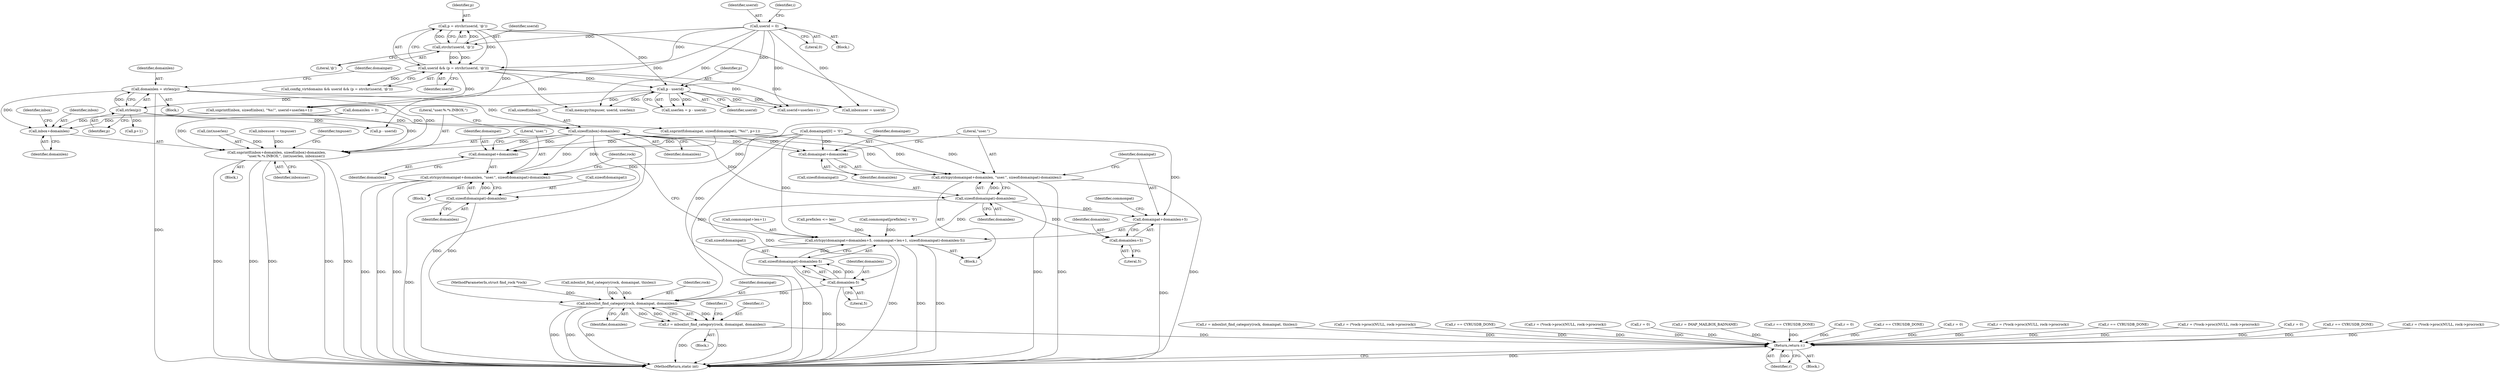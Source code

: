 digraph "0_cyrus-imapd_6bd33275368edfa71ae117de895488584678ac79@API" {
"1000223" [label="(Call,domainlen = strlen(p))"];
"1000225" [label="(Call,strlen(p))"];
"1000220" [label="(Call,p - userid)"];
"1000212" [label="(Call,p = strchr(userid, '@'))"];
"1000214" [label="(Call,strchr(userid, '@'))"];
"1000186" [label="(Call,userid = 0)"];
"1000210" [label="(Call,userid && (p = strchr(userid, '@')))"];
"1000301" [label="(Call,snprintf(inbox+domainlen, sizeof(inbox)-domainlen,\n                 \"user.%.*s.INBOX.\", (int)userlen, inboxuser))"];
"1000302" [label="(Call,inbox+domainlen)"];
"1000305" [label="(Call,sizeof(inbox)-domainlen)"];
"1000630" [label="(Call,strlcpy(domainpat+domainlen, \"user.\", sizeof(domainpat)-domainlen))"];
"1000631" [label="(Call,domainpat+domainlen)"];
"1000635" [label="(Call,sizeof(domainpat)-domainlen)"];
"1000724" [label="(Call,mboxlist_find_category(rock, domainpat, domainlen))"];
"1000722" [label="(Call,r = mboxlist_find_category(rock, domainpat, domainlen))"];
"1000770" [label="(Return,return r;)"];
"1000641" [label="(Call,strlcpy(domainpat+domainlen, \"user.\", sizeof(domainpat)-domainlen))"];
"1000642" [label="(Call,domainpat+domainlen)"];
"1000646" [label="(Call,sizeof(domainpat)-domainlen)"];
"1000650" [label="(Call,strlcpy(domainpat+domainlen+5, commonpat+len+1, sizeof(domainpat)-domainlen-5))"];
"1000651" [label="(Call,domainpat+domainlen+5)"];
"1000653" [label="(Call,domainlen+5)"];
"1000664" [label="(Call,domainlen-5)"];
"1000661" [label="(Call,sizeof(domainpat)-domainlen-5)"];
"1000191" [label="(Identifier,i)"];
"1000217" [label="(Block,)"];
"1000641" [label="(Call,strlcpy(domainpat+domainlen, \"user.\", sizeof(domainpat)-domainlen))"];
"1000343" [label="(Call,r = IMAP_MAILBOX_BADNAME)"];
"1000255" [label="(Call,userid+userlen+1)"];
"1000650" [label="(Call,strlcpy(domainpat+domainlen+5, commonpat+len+1, sizeof(domainpat)-domainlen-5))"];
"1000304" [label="(Identifier,domainlen)"];
"1000228" [label="(Identifier,domainpat)"];
"1000261" [label="(Call,inboxuser = userid)"];
"1000610" [label="(Call,r == CYRUSDB_DONE)"];
"1000645" [label="(Literal,\"user.\")"];
"1000636" [label="(Call,sizeof(domainpat))"];
"1000640" [label="(Block,)"];
"1000726" [label="(Identifier,domainpat)"];
"1000613" [label="(Call,r = 0)"];
"1000497" [label="(Call,r == CYRUSDB_DONE)"];
"1000313" [label="(Identifier,inboxuser)"];
"1000633" [label="(Identifier,domainlen)"];
"1000213" [label="(Identifier,p)"];
"1000227" [label="(Call,snprintf(domainpat, sizeof(domainpat), \"%s!\", p+1))"];
"1000642" [label="(Call,domainpat+domainlen)"];
"1000656" [label="(Call,commonpat+len+1)"];
"1000651" [label="(Call,domainpat+domainlen+5)"];
"1000772" [label="(MethodReturn,static int)"];
"1000315" [label="(Identifier,tmpuser)"];
"1000216" [label="(Literal,'@')"];
"1000666" [label="(Literal,5)"];
"1000626" [label="(Call,prefixlen <= len)"];
"1000723" [label="(Identifier,r)"];
"1000655" [label="(Literal,5)"];
"1000306" [label="(Call,sizeof(inbox))"];
"1000649" [label="(Identifier,domainlen)"];
"1000224" [label="(Identifier,domainlen)"];
"1000277" [label="(Call,p - userid)"];
"1000188" [label="(Literal,0)"];
"1000653" [label="(Call,domainlen+5)"];
"1000541" [label="(Call,r = 0)"];
"1000226" [label="(Identifier,p)"];
"1000185" [label="(Block,)"];
"1000548" [label="(Call,r = (*rock->proc)(NULL, rock->procrock))"];
"1000652" [label="(Identifier,domainpat)"];
"1000646" [label="(Call,sizeof(domainpat)-domainlen)"];
"1000403" [label="(Call,commonpat[prefixlen] = '\0')"];
"1000632" [label="(Identifier,domainpat)"];
"1000662" [label="(Call,sizeof(domainpat))"];
"1000208" [label="(Call,config_virtdomains && userid && (p = strchr(userid, '@')))"];
"1000727" [label="(Identifier,domainlen)"];
"1000215" [label="(Identifier,userid)"];
"1000305" [label="(Call,sizeof(inbox)-domainlen)"];
"1000634" [label="(Literal,\"user.\")"];
"1000664" [label="(Call,domainlen-5)"];
"1000212" [label="(Call,p = strchr(userid, '@'))"];
"1000225" [label="(Call,strlen(p))"];
"1000669" [label="(Identifier,rock)"];
"1000302" [label="(Call,inbox+domainlen)"];
"1000538" [label="(Call,r == CYRUSDB_DONE)"];
"1000638" [label="(Identifier,domainlen)"];
"1000771" [label="(Identifier,r)"];
"1000712" [label="(Call,r = (*rock->proc)(NULL, rock->procrock))"];
"1000223" [label="(Call,domainlen = strlen(p))"];
"1000218" [label="(Call,userlen = p - userid)"];
"1000635" [label="(Call,sizeof(domainpat)-domainlen)"];
"1000468" [label="(Call,r = 0)"];
"1000303" [label="(Identifier,inbox)"];
"1000722" [label="(Call,r = mboxlist_find_category(rock, domainpat, domainlen))"];
"1000629" [label="(Block,)"];
"1000250" [label="(Call,snprintf(inbox, sizeof(inbox), \"%s!\", userid+userlen+1))"];
"1000310" [label="(Call,(int)userlen)"];
"1000580" [label="(Call,r == CYRUSDB_DONE)"];
"1000214" [label="(Call,strchr(userid, '@'))"];
"1000241" [label="(Block,)"];
"1000221" [label="(Identifier,p)"];
"1000129" [label="(MethodParameterIn,struct find_rock *rock)"];
"1000187" [label="(Identifier,userid)"];
"1000211" [label="(Identifier,userid)"];
"1000309" [label="(Literal,\"user.%.*s.INBOX.\")"];
"1000694" [label="(Call,mboxlist_find_category(rock, domainpat, thislen))"];
"1000630" [label="(Call,strlcpy(domainpat+domainlen, \"user.\", sizeof(domainpat)-domainlen))"];
"1000301" [label="(Call,snprintf(inbox+domainlen, sizeof(inbox)-domainlen,\n                 \"user.%.*s.INBOX.\", (int)userlen, inboxuser))"];
"1000307" [label="(Identifier,inbox)"];
"1000665" [label="(Identifier,domainlen)"];
"1000682" [label="(Call,r = (*rock->proc)(NULL, rock->procrock))"];
"1000725" [label="(Identifier,rock)"];
"1000692" [label="(Call,r = mboxlist_find_category(rock, domainpat, thislen))"];
"1000186" [label="(Call,userid = 0)"];
"1000729" [label="(Identifier,r)"];
"1000232" [label="(Call,p+1)"];
"1000654" [label="(Identifier,domainlen)"];
"1000210" [label="(Call,userid && (p = strchr(userid, '@')))"];
"1000506" [label="(Call,r = (*rock->proc)(NULL, rock->procrock))"];
"1000465" [label="(Call,r == CYRUSDB_DONE)"];
"1000657" [label="(Identifier,commonpat)"];
"1000236" [label="(Call,domainpat[0] = '\0')"];
"1000157" [label="(Call,domainlen = 0)"];
"1000647" [label="(Call,sizeof(domainpat))"];
"1000269" [label="(Call,memcpy(tmpuser, userid, userlen))"];
"1000644" [label="(Identifier,domainlen)"];
"1000220" [label="(Call,p - userid)"];
"1000298" [label="(Call,inboxuser = tmpuser)"];
"1000770" [label="(Return,return r;)"];
"1000643" [label="(Identifier,domainpat)"];
"1000731" [label="(Call,r = (*rock->proc)(NULL, rock->procrock))"];
"1000661" [label="(Call,sizeof(domainpat)-domainlen-5)"];
"1000706" [label="(Block,)"];
"1000724" [label="(Call,mboxlist_find_category(rock, domainpat, domainlen))"];
"1000308" [label="(Identifier,domainlen)"];
"1000500" [label="(Call,r = 0)"];
"1000222" [label="(Identifier,userid)"];
"1000631" [label="(Call,domainpat+domainlen)"];
"1000131" [label="(Block,)"];
"1000223" -> "1000217"  [label="AST: "];
"1000223" -> "1000225"  [label="CFG: "];
"1000224" -> "1000223"  [label="AST: "];
"1000225" -> "1000223"  [label="AST: "];
"1000228" -> "1000223"  [label="CFG: "];
"1000223" -> "1000772"  [label="DDG: "];
"1000225" -> "1000223"  [label="DDG: "];
"1000223" -> "1000301"  [label="DDG: "];
"1000223" -> "1000302"  [label="DDG: "];
"1000223" -> "1000305"  [label="DDG: "];
"1000225" -> "1000226"  [label="CFG: "];
"1000226" -> "1000225"  [label="AST: "];
"1000220" -> "1000225"  [label="DDG: "];
"1000225" -> "1000227"  [label="DDG: "];
"1000225" -> "1000232"  [label="DDG: "];
"1000225" -> "1000277"  [label="DDG: "];
"1000220" -> "1000218"  [label="AST: "];
"1000220" -> "1000222"  [label="CFG: "];
"1000221" -> "1000220"  [label="AST: "];
"1000222" -> "1000220"  [label="AST: "];
"1000218" -> "1000220"  [label="CFG: "];
"1000220" -> "1000218"  [label="DDG: "];
"1000220" -> "1000218"  [label="DDG: "];
"1000212" -> "1000220"  [label="DDG: "];
"1000186" -> "1000220"  [label="DDG: "];
"1000210" -> "1000220"  [label="DDG: "];
"1000220" -> "1000250"  [label="DDG: "];
"1000220" -> "1000255"  [label="DDG: "];
"1000220" -> "1000261"  [label="DDG: "];
"1000220" -> "1000269"  [label="DDG: "];
"1000212" -> "1000210"  [label="AST: "];
"1000212" -> "1000214"  [label="CFG: "];
"1000213" -> "1000212"  [label="AST: "];
"1000214" -> "1000212"  [label="AST: "];
"1000210" -> "1000212"  [label="CFG: "];
"1000212" -> "1000772"  [label="DDG: "];
"1000212" -> "1000210"  [label="DDG: "];
"1000214" -> "1000212"  [label="DDG: "];
"1000214" -> "1000212"  [label="DDG: "];
"1000212" -> "1000277"  [label="DDG: "];
"1000214" -> "1000216"  [label="CFG: "];
"1000215" -> "1000214"  [label="AST: "];
"1000216" -> "1000214"  [label="AST: "];
"1000214" -> "1000210"  [label="DDG: "];
"1000214" -> "1000210"  [label="DDG: "];
"1000186" -> "1000214"  [label="DDG: "];
"1000186" -> "1000185"  [label="AST: "];
"1000186" -> "1000188"  [label="CFG: "];
"1000187" -> "1000186"  [label="AST: "];
"1000188" -> "1000186"  [label="AST: "];
"1000191" -> "1000186"  [label="CFG: "];
"1000186" -> "1000210"  [label="DDG: "];
"1000186" -> "1000250"  [label="DDG: "];
"1000186" -> "1000255"  [label="DDG: "];
"1000186" -> "1000261"  [label="DDG: "];
"1000186" -> "1000269"  [label="DDG: "];
"1000210" -> "1000208"  [label="AST: "];
"1000210" -> "1000211"  [label="CFG: "];
"1000211" -> "1000210"  [label="AST: "];
"1000208" -> "1000210"  [label="CFG: "];
"1000210" -> "1000208"  [label="DDG: "];
"1000210" -> "1000250"  [label="DDG: "];
"1000210" -> "1000255"  [label="DDG: "];
"1000210" -> "1000261"  [label="DDG: "];
"1000210" -> "1000269"  [label="DDG: "];
"1000301" -> "1000241"  [label="AST: "];
"1000301" -> "1000313"  [label="CFG: "];
"1000302" -> "1000301"  [label="AST: "];
"1000305" -> "1000301"  [label="AST: "];
"1000309" -> "1000301"  [label="AST: "];
"1000310" -> "1000301"  [label="AST: "];
"1000313" -> "1000301"  [label="AST: "];
"1000315" -> "1000301"  [label="CFG: "];
"1000301" -> "1000772"  [label="DDG: "];
"1000301" -> "1000772"  [label="DDG: "];
"1000301" -> "1000772"  [label="DDG: "];
"1000301" -> "1000772"  [label="DDG: "];
"1000301" -> "1000772"  [label="DDG: "];
"1000250" -> "1000301"  [label="DDG: "];
"1000157" -> "1000301"  [label="DDG: "];
"1000305" -> "1000301"  [label="DDG: "];
"1000310" -> "1000301"  [label="DDG: "];
"1000298" -> "1000301"  [label="DDG: "];
"1000302" -> "1000304"  [label="CFG: "];
"1000303" -> "1000302"  [label="AST: "];
"1000304" -> "1000302"  [label="AST: "];
"1000307" -> "1000302"  [label="CFG: "];
"1000250" -> "1000302"  [label="DDG: "];
"1000157" -> "1000302"  [label="DDG: "];
"1000305" -> "1000308"  [label="CFG: "];
"1000306" -> "1000305"  [label="AST: "];
"1000308" -> "1000305"  [label="AST: "];
"1000309" -> "1000305"  [label="CFG: "];
"1000305" -> "1000772"  [label="DDG: "];
"1000157" -> "1000305"  [label="DDG: "];
"1000305" -> "1000630"  [label="DDG: "];
"1000305" -> "1000631"  [label="DDG: "];
"1000305" -> "1000635"  [label="DDG: "];
"1000305" -> "1000641"  [label="DDG: "];
"1000305" -> "1000642"  [label="DDG: "];
"1000305" -> "1000646"  [label="DDG: "];
"1000630" -> "1000629"  [label="AST: "];
"1000630" -> "1000635"  [label="CFG: "];
"1000631" -> "1000630"  [label="AST: "];
"1000634" -> "1000630"  [label="AST: "];
"1000635" -> "1000630"  [label="AST: "];
"1000669" -> "1000630"  [label="CFG: "];
"1000630" -> "1000772"  [label="DDG: "];
"1000630" -> "1000772"  [label="DDG: "];
"1000630" -> "1000772"  [label="DDG: "];
"1000236" -> "1000630"  [label="DDG: "];
"1000227" -> "1000630"  [label="DDG: "];
"1000635" -> "1000630"  [label="DDG: "];
"1000631" -> "1000633"  [label="CFG: "];
"1000632" -> "1000631"  [label="AST: "];
"1000633" -> "1000631"  [label="AST: "];
"1000634" -> "1000631"  [label="CFG: "];
"1000236" -> "1000631"  [label="DDG: "];
"1000227" -> "1000631"  [label="DDG: "];
"1000635" -> "1000638"  [label="CFG: "];
"1000636" -> "1000635"  [label="AST: "];
"1000638" -> "1000635"  [label="AST: "];
"1000635" -> "1000772"  [label="DDG: "];
"1000635" -> "1000724"  [label="DDG: "];
"1000724" -> "1000722"  [label="AST: "];
"1000724" -> "1000727"  [label="CFG: "];
"1000725" -> "1000724"  [label="AST: "];
"1000726" -> "1000724"  [label="AST: "];
"1000727" -> "1000724"  [label="AST: "];
"1000722" -> "1000724"  [label="CFG: "];
"1000724" -> "1000772"  [label="DDG: "];
"1000724" -> "1000772"  [label="DDG: "];
"1000724" -> "1000772"  [label="DDG: "];
"1000724" -> "1000722"  [label="DDG: "];
"1000724" -> "1000722"  [label="DDG: "];
"1000724" -> "1000722"  [label="DDG: "];
"1000694" -> "1000724"  [label="DDG: "];
"1000694" -> "1000724"  [label="DDG: "];
"1000129" -> "1000724"  [label="DDG: "];
"1000236" -> "1000724"  [label="DDG: "];
"1000664" -> "1000724"  [label="DDG: "];
"1000722" -> "1000706"  [label="AST: "];
"1000723" -> "1000722"  [label="AST: "];
"1000729" -> "1000722"  [label="CFG: "];
"1000722" -> "1000772"  [label="DDG: "];
"1000722" -> "1000772"  [label="DDG: "];
"1000722" -> "1000770"  [label="DDG: "];
"1000770" -> "1000131"  [label="AST: "];
"1000770" -> "1000771"  [label="CFG: "];
"1000771" -> "1000770"  [label="AST: "];
"1000772" -> "1000770"  [label="CFG: "];
"1000770" -> "1000772"  [label="DDG: "];
"1000771" -> "1000770"  [label="DDG: "];
"1000613" -> "1000770"  [label="DDG: "];
"1000692" -> "1000770"  [label="DDG: "];
"1000343" -> "1000770"  [label="DDG: "];
"1000497" -> "1000770"  [label="DDG: "];
"1000610" -> "1000770"  [label="DDG: "];
"1000468" -> "1000770"  [label="DDG: "];
"1000580" -> "1000770"  [label="DDG: "];
"1000538" -> "1000770"  [label="DDG: "];
"1000548" -> "1000770"  [label="DDG: "];
"1000465" -> "1000770"  [label="DDG: "];
"1000506" -> "1000770"  [label="DDG: "];
"1000682" -> "1000770"  [label="DDG: "];
"1000541" -> "1000770"  [label="DDG: "];
"1000500" -> "1000770"  [label="DDG: "];
"1000712" -> "1000770"  [label="DDG: "];
"1000731" -> "1000770"  [label="DDG: "];
"1000641" -> "1000640"  [label="AST: "];
"1000641" -> "1000646"  [label="CFG: "];
"1000642" -> "1000641"  [label="AST: "];
"1000645" -> "1000641"  [label="AST: "];
"1000646" -> "1000641"  [label="AST: "];
"1000652" -> "1000641"  [label="CFG: "];
"1000641" -> "1000772"  [label="DDG: "];
"1000641" -> "1000772"  [label="DDG: "];
"1000641" -> "1000772"  [label="DDG: "];
"1000236" -> "1000641"  [label="DDG: "];
"1000227" -> "1000641"  [label="DDG: "];
"1000646" -> "1000641"  [label="DDG: "];
"1000642" -> "1000644"  [label="CFG: "];
"1000643" -> "1000642"  [label="AST: "];
"1000644" -> "1000642"  [label="AST: "];
"1000645" -> "1000642"  [label="CFG: "];
"1000236" -> "1000642"  [label="DDG: "];
"1000227" -> "1000642"  [label="DDG: "];
"1000646" -> "1000649"  [label="CFG: "];
"1000647" -> "1000646"  [label="AST: "];
"1000649" -> "1000646"  [label="AST: "];
"1000646" -> "1000650"  [label="DDG: "];
"1000646" -> "1000651"  [label="DDG: "];
"1000646" -> "1000653"  [label="DDG: "];
"1000646" -> "1000664"  [label="DDG: "];
"1000650" -> "1000640"  [label="AST: "];
"1000650" -> "1000661"  [label="CFG: "];
"1000651" -> "1000650"  [label="AST: "];
"1000656" -> "1000650"  [label="AST: "];
"1000661" -> "1000650"  [label="AST: "];
"1000669" -> "1000650"  [label="CFG: "];
"1000650" -> "1000772"  [label="DDG: "];
"1000650" -> "1000772"  [label="DDG: "];
"1000650" -> "1000772"  [label="DDG: "];
"1000650" -> "1000772"  [label="DDG: "];
"1000236" -> "1000650"  [label="DDG: "];
"1000403" -> "1000650"  [label="DDG: "];
"1000626" -> "1000650"  [label="DDG: "];
"1000661" -> "1000650"  [label="DDG: "];
"1000651" -> "1000653"  [label="CFG: "];
"1000652" -> "1000651"  [label="AST: "];
"1000653" -> "1000651"  [label="AST: "];
"1000657" -> "1000651"  [label="CFG: "];
"1000651" -> "1000772"  [label="DDG: "];
"1000236" -> "1000651"  [label="DDG: "];
"1000653" -> "1000655"  [label="CFG: "];
"1000654" -> "1000653"  [label="AST: "];
"1000655" -> "1000653"  [label="AST: "];
"1000664" -> "1000661"  [label="AST: "];
"1000664" -> "1000666"  [label="CFG: "];
"1000665" -> "1000664"  [label="AST: "];
"1000666" -> "1000664"  [label="AST: "];
"1000661" -> "1000664"  [label="CFG: "];
"1000664" -> "1000772"  [label="DDG: "];
"1000664" -> "1000661"  [label="DDG: "];
"1000664" -> "1000661"  [label="DDG: "];
"1000662" -> "1000661"  [label="AST: "];
"1000661" -> "1000772"  [label="DDG: "];
}
